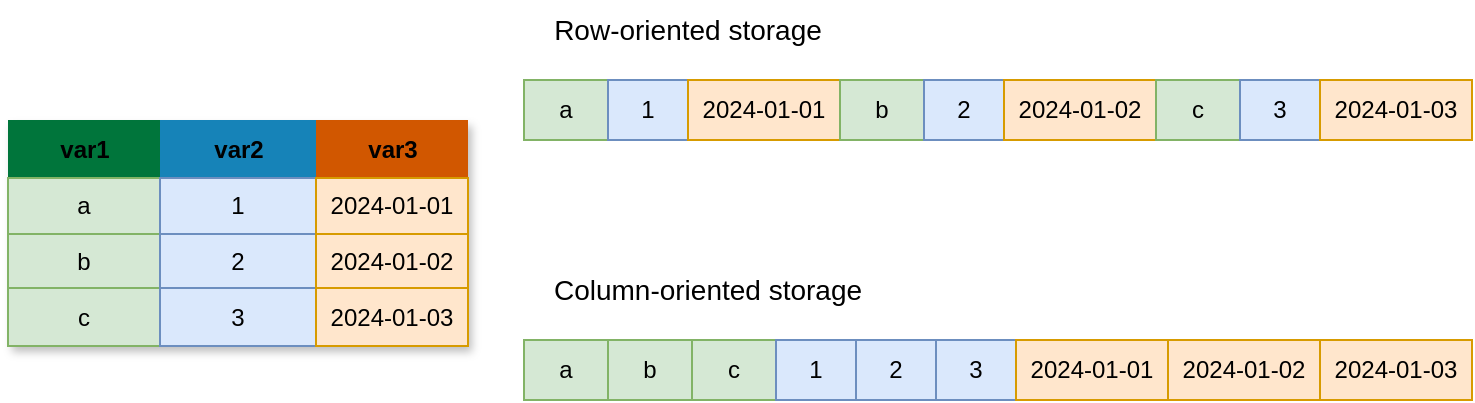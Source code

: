 <mxfile version="24.2.0" type="device">
  <diagram name="Page-1" id="uhlgsrw6Z4iDNZpMUWj9">
    <mxGraphModel dx="1102" dy="505" grid="1" gridSize="10" guides="1" tooltips="1" connect="1" arrows="1" fold="1" page="1" pageScale="1" pageWidth="827" pageHeight="1169" background="#FFFFFF" math="0" shadow="0">
      <root>
        <mxCell id="0" />
        <mxCell id="1" parent="0" />
        <mxCell id="cs5ru4BvWcQS5Nfd89Uc-195" value="b" style="childLayout=tableLayout;recursiveResize=0;strokeColor=none;fillColor=#A7C942;shadow=1;" vertex="1" parent="1">
          <mxGeometry x="40" y="270" width="230" height="113" as="geometry" />
        </mxCell>
        <mxCell id="cs5ru4BvWcQS5Nfd89Uc-196" style="shape=tableRow;horizontal=0;startSize=0;swimlaneHead=0;swimlaneBody=0;top=0;left=0;bottom=0;right=0;dropTarget=0;collapsible=0;recursiveResize=0;expand=0;fontStyle=0;strokeColor=inherit;fillColor=#ffffff;" vertex="1" parent="cs5ru4BvWcQS5Nfd89Uc-195">
          <mxGeometry width="230" height="29" as="geometry" />
        </mxCell>
        <mxCell id="cs5ru4BvWcQS5Nfd89Uc-197" value="var1" style="connectable=0;recursiveResize=0;strokeColor=inherit;fillColor=#00753B;align=center;fontStyle=1;html=1;fontColor=#000000;" vertex="1" parent="cs5ru4BvWcQS5Nfd89Uc-196">
          <mxGeometry width="76" height="29" as="geometry">
            <mxRectangle width="76" height="29" as="alternateBounds" />
          </mxGeometry>
        </mxCell>
        <mxCell id="cs5ru4BvWcQS5Nfd89Uc-198" value="var2" style="connectable=0;recursiveResize=0;strokeColor=inherit;fillColor=#1683B8;align=center;fontStyle=1;fontColor=#000000;html=1;" vertex="1" parent="cs5ru4BvWcQS5Nfd89Uc-196">
          <mxGeometry x="76" width="78" height="29" as="geometry">
            <mxRectangle width="78" height="29" as="alternateBounds" />
          </mxGeometry>
        </mxCell>
        <mxCell id="cs5ru4BvWcQS5Nfd89Uc-199" value="var3" style="connectable=0;recursiveResize=0;strokeColor=inherit;fillColor=#D15700;align=center;fontStyle=1;fontColor=#000000;html=1;" vertex="1" parent="cs5ru4BvWcQS5Nfd89Uc-196">
          <mxGeometry x="154" width="76" height="29" as="geometry">
            <mxRectangle width="76" height="29" as="alternateBounds" />
          </mxGeometry>
        </mxCell>
        <mxCell id="cs5ru4BvWcQS5Nfd89Uc-200" value="" style="shape=tableRow;horizontal=0;startSize=0;swimlaneHead=0;swimlaneBody=0;top=0;left=0;bottom=0;right=0;dropTarget=0;collapsible=0;recursiveResize=0;expand=0;fontStyle=0;strokeColor=inherit;fillColor=#ffffff;" vertex="1" parent="cs5ru4BvWcQS5Nfd89Uc-195">
          <mxGeometry y="29" width="230" height="28" as="geometry" />
        </mxCell>
        <mxCell id="cs5ru4BvWcQS5Nfd89Uc-201" value="a" style="connectable=0;recursiveResize=0;strokeColor=#82b366;fillColor=#d5e8d4;align=center;whiteSpace=wrap;html=1;" vertex="1" parent="cs5ru4BvWcQS5Nfd89Uc-200">
          <mxGeometry width="76" height="28" as="geometry">
            <mxRectangle width="76" height="28" as="alternateBounds" />
          </mxGeometry>
        </mxCell>
        <mxCell id="cs5ru4BvWcQS5Nfd89Uc-202" value="1" style="connectable=0;recursiveResize=0;strokeColor=#6c8ebf;fillColor=#dae8fc;align=center;whiteSpace=wrap;html=1;" vertex="1" parent="cs5ru4BvWcQS5Nfd89Uc-200">
          <mxGeometry x="76" width="78" height="28" as="geometry">
            <mxRectangle width="78" height="28" as="alternateBounds" />
          </mxGeometry>
        </mxCell>
        <mxCell id="cs5ru4BvWcQS5Nfd89Uc-203" value="2024-01-01" style="connectable=0;recursiveResize=0;strokeColor=#d79b00;fillColor=#ffe6cc;align=center;whiteSpace=wrap;html=1;" vertex="1" parent="cs5ru4BvWcQS5Nfd89Uc-200">
          <mxGeometry x="154" width="76" height="28" as="geometry">
            <mxRectangle width="76" height="28" as="alternateBounds" />
          </mxGeometry>
        </mxCell>
        <mxCell id="cs5ru4BvWcQS5Nfd89Uc-204" value="" style="shape=tableRow;horizontal=0;startSize=0;swimlaneHead=0;swimlaneBody=0;top=0;left=0;bottom=0;right=0;dropTarget=0;collapsible=0;recursiveResize=0;expand=0;fontStyle=1;strokeColor=inherit;fillColor=#EAF2D3;" vertex="1" parent="cs5ru4BvWcQS5Nfd89Uc-195">
          <mxGeometry y="57" width="230" height="27" as="geometry" />
        </mxCell>
        <mxCell id="cs5ru4BvWcQS5Nfd89Uc-205" value="b" style="connectable=0;recursiveResize=0;strokeColor=#82b366;fillColor=#d5e8d4;whiteSpace=wrap;html=1;" vertex="1" parent="cs5ru4BvWcQS5Nfd89Uc-204">
          <mxGeometry width="76" height="27" as="geometry">
            <mxRectangle width="76" height="27" as="alternateBounds" />
          </mxGeometry>
        </mxCell>
        <mxCell id="cs5ru4BvWcQS5Nfd89Uc-206" value="2" style="connectable=0;recursiveResize=0;strokeColor=#6c8ebf;fillColor=#dae8fc;whiteSpace=wrap;html=1;" vertex="1" parent="cs5ru4BvWcQS5Nfd89Uc-204">
          <mxGeometry x="76" width="78" height="27" as="geometry">
            <mxRectangle width="78" height="27" as="alternateBounds" />
          </mxGeometry>
        </mxCell>
        <mxCell id="cs5ru4BvWcQS5Nfd89Uc-207" value="2024-01-02" style="connectable=0;recursiveResize=0;strokeColor=#d79b00;fillColor=#ffe6cc;whiteSpace=wrap;html=1;" vertex="1" parent="cs5ru4BvWcQS5Nfd89Uc-204">
          <mxGeometry x="154" width="76" height="27" as="geometry">
            <mxRectangle width="76" height="27" as="alternateBounds" />
          </mxGeometry>
        </mxCell>
        <mxCell id="cs5ru4BvWcQS5Nfd89Uc-208" value="" style="shape=tableRow;horizontal=0;startSize=0;swimlaneHead=0;swimlaneBody=0;top=0;left=0;bottom=0;right=0;dropTarget=0;collapsible=0;recursiveResize=0;expand=0;fontStyle=0;strokeColor=inherit;fillColor=#ffffff;" vertex="1" parent="cs5ru4BvWcQS5Nfd89Uc-195">
          <mxGeometry y="84" width="230" height="29" as="geometry" />
        </mxCell>
        <mxCell id="cs5ru4BvWcQS5Nfd89Uc-209" value="c" style="connectable=0;recursiveResize=0;strokeColor=#82b366;fillColor=#d5e8d4;fontStyle=0;align=center;whiteSpace=wrap;html=1;" vertex="1" parent="cs5ru4BvWcQS5Nfd89Uc-208">
          <mxGeometry width="76" height="29" as="geometry">
            <mxRectangle width="76" height="29" as="alternateBounds" />
          </mxGeometry>
        </mxCell>
        <mxCell id="cs5ru4BvWcQS5Nfd89Uc-210" value="3" style="connectable=0;recursiveResize=0;strokeColor=#6c8ebf;fillColor=#dae8fc;fontStyle=0;align=center;whiteSpace=wrap;html=1;" vertex="1" parent="cs5ru4BvWcQS5Nfd89Uc-208">
          <mxGeometry x="76" width="78" height="29" as="geometry">
            <mxRectangle width="78" height="29" as="alternateBounds" />
          </mxGeometry>
        </mxCell>
        <mxCell id="cs5ru4BvWcQS5Nfd89Uc-211" value="2024-01-03" style="connectable=0;recursiveResize=0;strokeColor=#d79b00;fillColor=#ffe6cc;fontStyle=0;align=center;whiteSpace=wrap;html=1;" vertex="1" parent="cs5ru4BvWcQS5Nfd89Uc-208">
          <mxGeometry x="154" width="76" height="29" as="geometry">
            <mxRectangle width="76" height="29" as="alternateBounds" />
          </mxGeometry>
        </mxCell>
        <mxCell id="cs5ru4BvWcQS5Nfd89Uc-239" value="a" style="connectable=0;recursiveResize=0;strokeColor=#82b366;fillColor=#d5e8d4;align=center;whiteSpace=wrap;html=1;" vertex="1" parent="1">
          <mxGeometry x="298" y="250" width="42" height="30" as="geometry">
            <mxRectangle width="76" height="28" as="alternateBounds" />
          </mxGeometry>
        </mxCell>
        <mxCell id="cs5ru4BvWcQS5Nfd89Uc-240" value="1" style="connectable=0;recursiveResize=0;strokeColor=#6c8ebf;fillColor=#dae8fc;align=center;whiteSpace=wrap;html=1;" vertex="1" parent="1">
          <mxGeometry x="340" y="250" width="40" height="30" as="geometry">
            <mxRectangle width="78" height="28" as="alternateBounds" />
          </mxGeometry>
        </mxCell>
        <mxCell id="cs5ru4BvWcQS5Nfd89Uc-241" value="2024-01-01" style="connectable=0;recursiveResize=0;strokeColor=#d79b00;fillColor=#ffe6cc;align=center;whiteSpace=wrap;html=1;" vertex="1" parent="1">
          <mxGeometry x="380" y="250" width="76" height="30" as="geometry">
            <mxRectangle width="76" height="28" as="alternateBounds" />
          </mxGeometry>
        </mxCell>
        <mxCell id="cs5ru4BvWcQS5Nfd89Uc-254" value="b" style="connectable=0;recursiveResize=0;strokeColor=#82b366;fillColor=#d5e8d4;align=center;whiteSpace=wrap;html=1;" vertex="1" parent="1">
          <mxGeometry x="456" y="250" width="42" height="30" as="geometry">
            <mxRectangle width="76" height="28" as="alternateBounds" />
          </mxGeometry>
        </mxCell>
        <mxCell id="cs5ru4BvWcQS5Nfd89Uc-255" value="2" style="connectable=0;recursiveResize=0;strokeColor=#6c8ebf;fillColor=#dae8fc;align=center;whiteSpace=wrap;html=1;" vertex="1" parent="1">
          <mxGeometry x="498" y="250" width="40" height="30" as="geometry">
            <mxRectangle width="78" height="28" as="alternateBounds" />
          </mxGeometry>
        </mxCell>
        <mxCell id="cs5ru4BvWcQS5Nfd89Uc-256" value="2024-01-02" style="connectable=0;recursiveResize=0;strokeColor=#d79b00;fillColor=#ffe6cc;align=center;whiteSpace=wrap;html=1;" vertex="1" parent="1">
          <mxGeometry x="538" y="250" width="76" height="30" as="geometry">
            <mxRectangle width="76" height="28" as="alternateBounds" />
          </mxGeometry>
        </mxCell>
        <mxCell id="cs5ru4BvWcQS5Nfd89Uc-257" value="c" style="connectable=0;recursiveResize=0;strokeColor=#82b366;fillColor=#d5e8d4;align=center;whiteSpace=wrap;html=1;" vertex="1" parent="1">
          <mxGeometry x="614" y="250" width="42" height="30" as="geometry">
            <mxRectangle width="76" height="28" as="alternateBounds" />
          </mxGeometry>
        </mxCell>
        <mxCell id="cs5ru4BvWcQS5Nfd89Uc-258" value="3" style="connectable=0;recursiveResize=0;strokeColor=#6c8ebf;fillColor=#dae8fc;align=center;whiteSpace=wrap;html=1;" vertex="1" parent="1">
          <mxGeometry x="656" y="250" width="40" height="30" as="geometry">
            <mxRectangle width="78" height="28" as="alternateBounds" />
          </mxGeometry>
        </mxCell>
        <mxCell id="cs5ru4BvWcQS5Nfd89Uc-259" value="2024-01-03" style="connectable=0;recursiveResize=0;strokeColor=#d79b00;fillColor=#ffe6cc;align=center;whiteSpace=wrap;html=1;" vertex="1" parent="1">
          <mxGeometry x="696" y="250" width="76" height="30" as="geometry">
            <mxRectangle width="76" height="28" as="alternateBounds" />
          </mxGeometry>
        </mxCell>
        <mxCell id="cs5ru4BvWcQS5Nfd89Uc-260" value="a" style="connectable=0;recursiveResize=0;strokeColor=#82b366;fillColor=#d5e8d4;align=center;whiteSpace=wrap;html=1;" vertex="1" parent="1">
          <mxGeometry x="298" y="380" width="42" height="30" as="geometry">
            <mxRectangle width="76" height="28" as="alternateBounds" />
          </mxGeometry>
        </mxCell>
        <mxCell id="cs5ru4BvWcQS5Nfd89Uc-261" value="b" style="connectable=0;recursiveResize=0;strokeColor=#82b366;fillColor=#d5e8d4;align=center;whiteSpace=wrap;html=1;" vertex="1" parent="1">
          <mxGeometry x="340" y="380" width="42" height="30" as="geometry">
            <mxRectangle width="76" height="28" as="alternateBounds" />
          </mxGeometry>
        </mxCell>
        <mxCell id="cs5ru4BvWcQS5Nfd89Uc-262" value="c" style="connectable=0;recursiveResize=0;strokeColor=#82b366;fillColor=#d5e8d4;align=center;whiteSpace=wrap;html=1;" vertex="1" parent="1">
          <mxGeometry x="382" y="380" width="42" height="30" as="geometry">
            <mxRectangle width="76" height="28" as="alternateBounds" />
          </mxGeometry>
        </mxCell>
        <mxCell id="cs5ru4BvWcQS5Nfd89Uc-263" value="1" style="connectable=0;recursiveResize=0;strokeColor=#6c8ebf;fillColor=#dae8fc;align=center;whiteSpace=wrap;html=1;" vertex="1" parent="1">
          <mxGeometry x="424" y="380" width="40" height="30" as="geometry">
            <mxRectangle width="78" height="28" as="alternateBounds" />
          </mxGeometry>
        </mxCell>
        <mxCell id="cs5ru4BvWcQS5Nfd89Uc-264" value="2" style="connectable=0;recursiveResize=0;strokeColor=#6c8ebf;fillColor=#dae8fc;align=center;whiteSpace=wrap;html=1;" vertex="1" parent="1">
          <mxGeometry x="464" y="380" width="40" height="30" as="geometry">
            <mxRectangle width="78" height="28" as="alternateBounds" />
          </mxGeometry>
        </mxCell>
        <mxCell id="cs5ru4BvWcQS5Nfd89Uc-265" value="3" style="connectable=0;recursiveResize=0;strokeColor=#6c8ebf;fillColor=#dae8fc;align=center;whiteSpace=wrap;html=1;" vertex="1" parent="1">
          <mxGeometry x="504" y="380" width="40" height="30" as="geometry">
            <mxRectangle width="78" height="28" as="alternateBounds" />
          </mxGeometry>
        </mxCell>
        <mxCell id="cs5ru4BvWcQS5Nfd89Uc-266" value="2024-01-01" style="connectable=0;recursiveResize=0;strokeColor=#d79b00;fillColor=#ffe6cc;align=center;whiteSpace=wrap;html=1;" vertex="1" parent="1">
          <mxGeometry x="544" y="380" width="76" height="30" as="geometry">
            <mxRectangle width="76" height="28" as="alternateBounds" />
          </mxGeometry>
        </mxCell>
        <mxCell id="cs5ru4BvWcQS5Nfd89Uc-267" value="2024-01-02" style="connectable=0;recursiveResize=0;strokeColor=#d79b00;fillColor=#ffe6cc;align=center;whiteSpace=wrap;html=1;" vertex="1" parent="1">
          <mxGeometry x="620" y="380" width="76" height="30" as="geometry">
            <mxRectangle width="76" height="28" as="alternateBounds" />
          </mxGeometry>
        </mxCell>
        <mxCell id="cs5ru4BvWcQS5Nfd89Uc-268" value="2024-01-03" style="connectable=0;recursiveResize=0;strokeColor=#d79b00;fillColor=#ffe6cc;align=center;whiteSpace=wrap;html=1;" vertex="1" parent="1">
          <mxGeometry x="696" y="380" width="76" height="30" as="geometry">
            <mxRectangle width="76" height="28" as="alternateBounds" />
          </mxGeometry>
        </mxCell>
        <mxCell id="cs5ru4BvWcQS5Nfd89Uc-269" value="&lt;font style=&quot;font-size: 14px;&quot;&gt;Column-oriented storage&lt;/font&gt;" style="text;html=1;align=center;verticalAlign=middle;whiteSpace=wrap;rounded=0;fontFamily=Helvetica;fontStyle=0;fontSize=14;" vertex="1" parent="1">
          <mxGeometry x="310" y="340" width="160" height="30" as="geometry" />
        </mxCell>
        <mxCell id="cs5ru4BvWcQS5Nfd89Uc-270" value="&lt;font style=&quot;font-size: 14px;&quot;&gt;Row-oriented storage&lt;/font&gt;" style="text;html=1;align=center;verticalAlign=middle;whiteSpace=wrap;rounded=0;fontFamily=Helvetica;fontStyle=0;fontSize=14;" vertex="1" parent="1">
          <mxGeometry x="310" y="210" width="140" height="30" as="geometry" />
        </mxCell>
      </root>
    </mxGraphModel>
  </diagram>
</mxfile>

